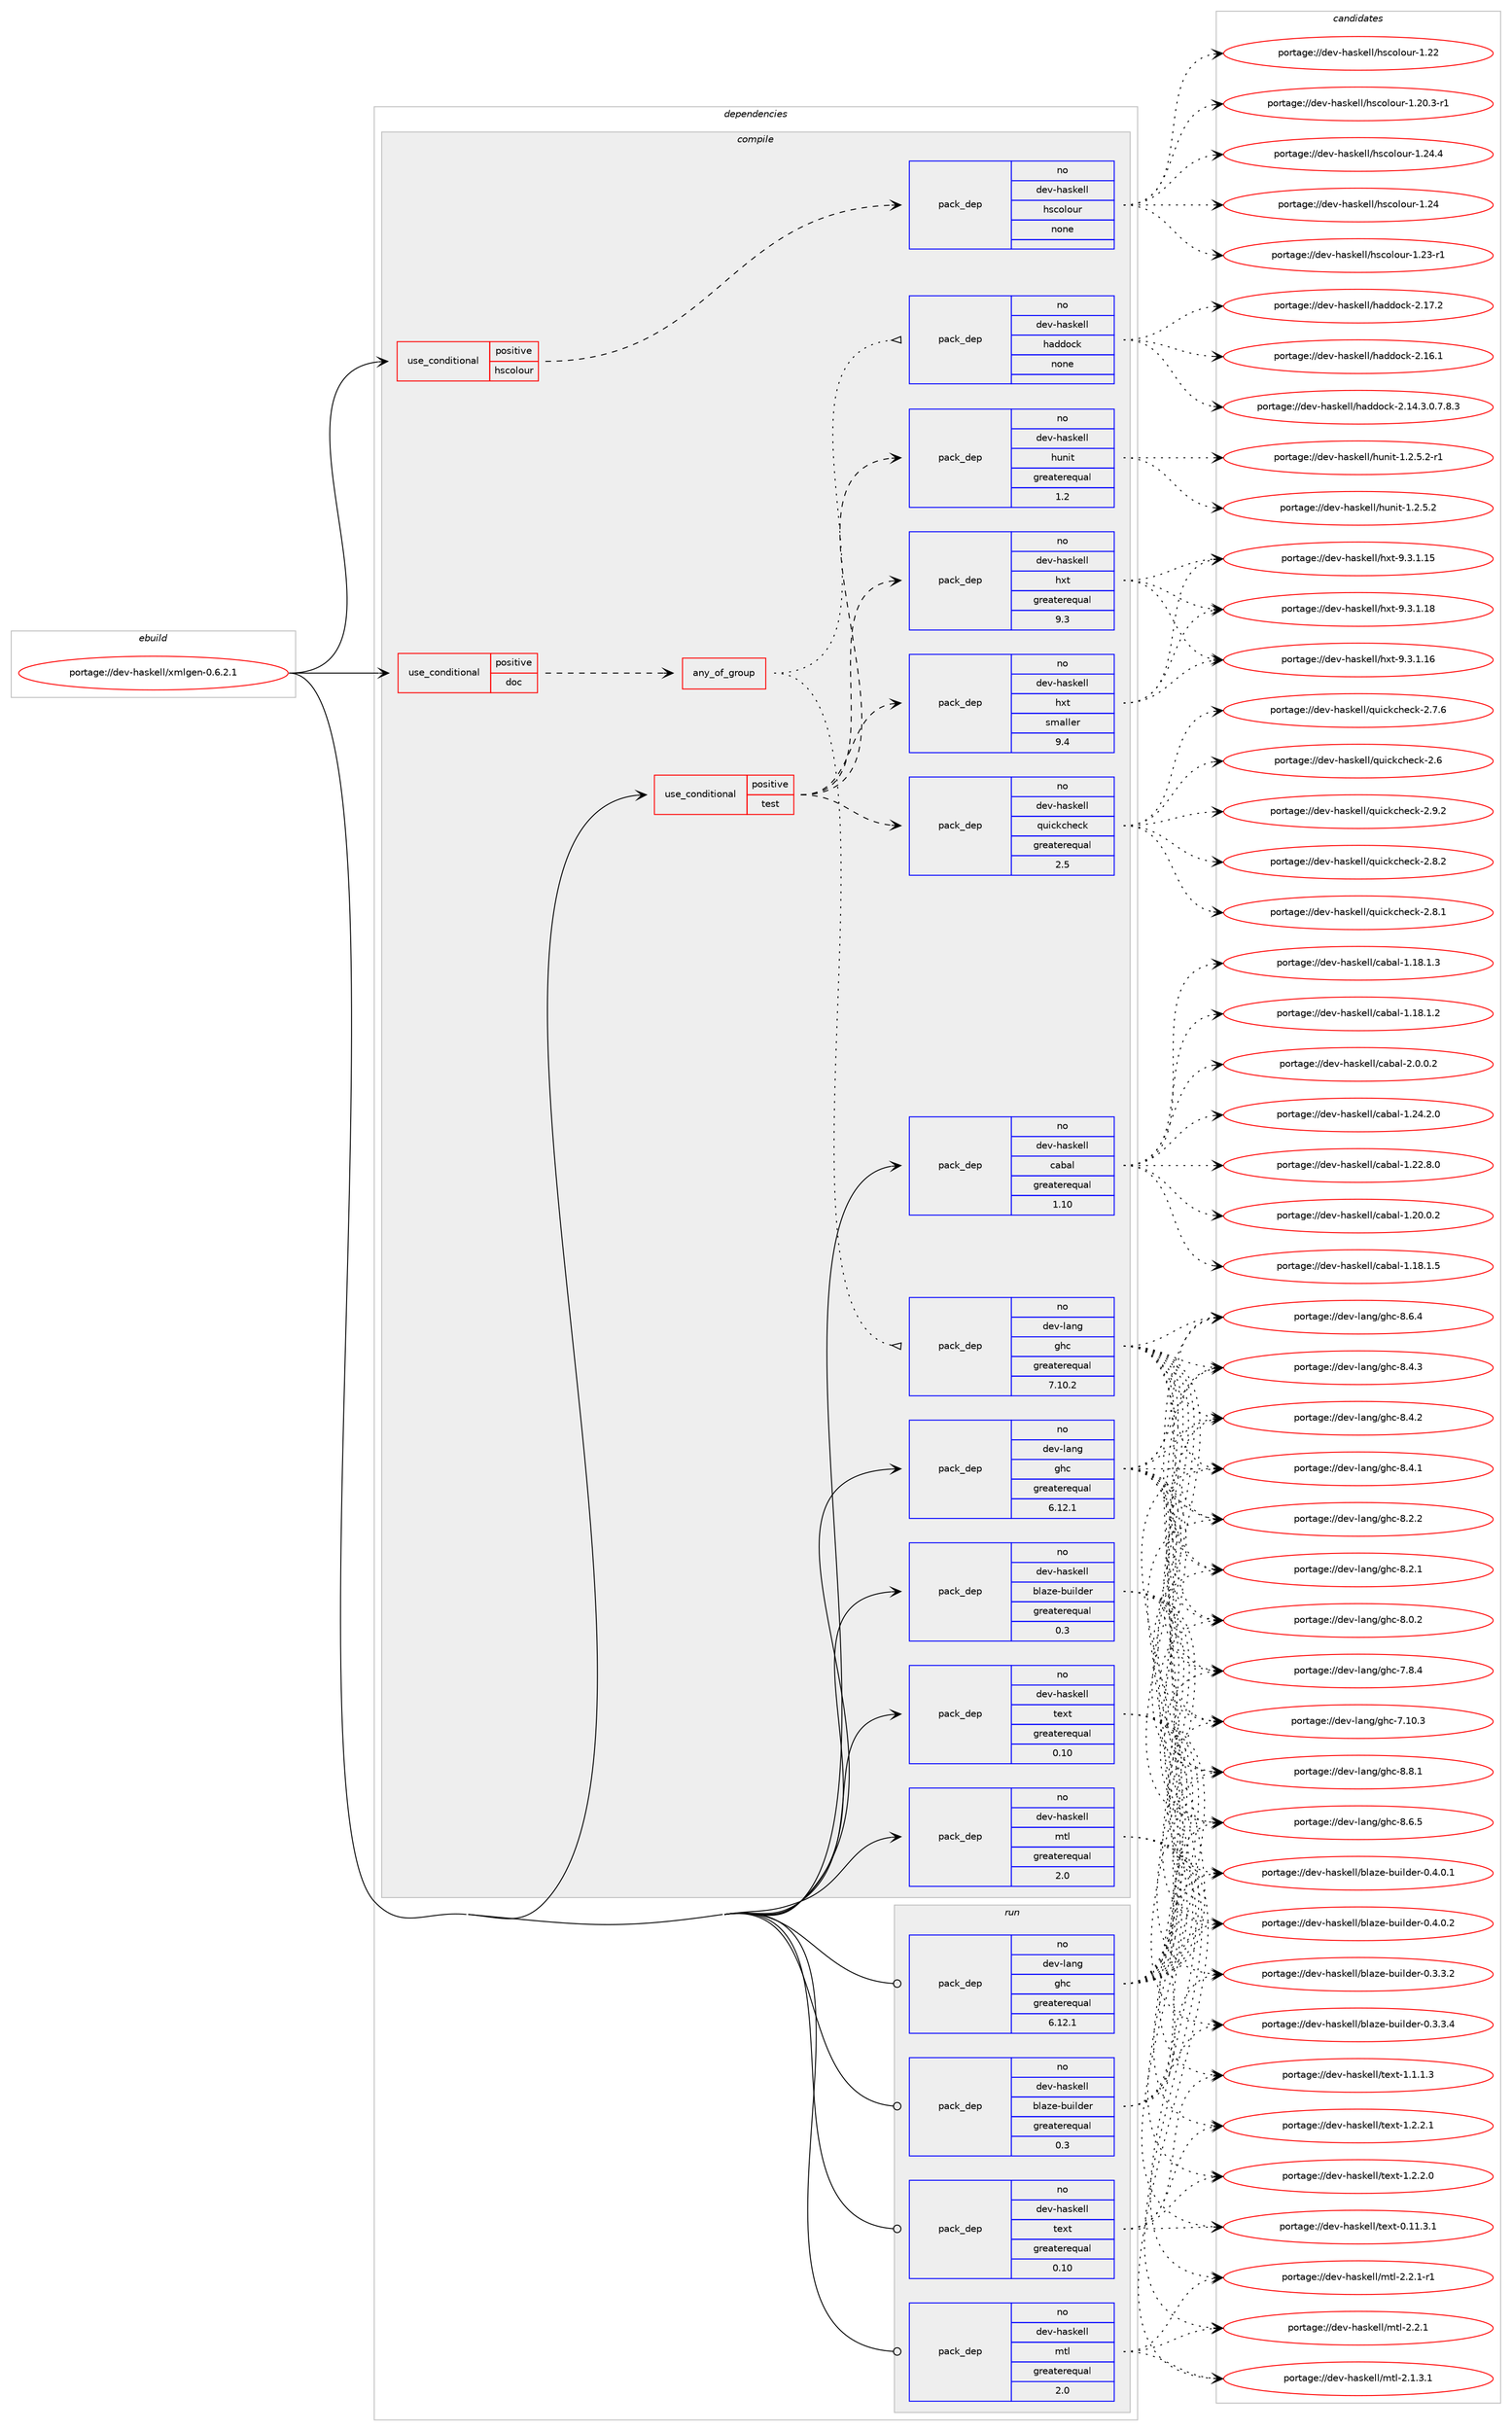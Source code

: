 digraph prolog {

# *************
# Graph options
# *************

newrank=true;
concentrate=true;
compound=true;
graph [rankdir=LR,fontname=Helvetica,fontsize=10,ranksep=1.5];#, ranksep=2.5, nodesep=0.2];
edge  [arrowhead=vee];
node  [fontname=Helvetica,fontsize=10];

# **********
# The ebuild
# **********

subgraph cluster_leftcol {
color=gray;
label=<<i>ebuild</i>>;
id [label="portage://dev-haskell/xmlgen-0.6.2.1", color=red, width=4, href="../dev-haskell/xmlgen-0.6.2.1.svg"];
}

# ****************
# The dependencies
# ****************

subgraph cluster_midcol {
color=gray;
label=<<i>dependencies</i>>;
subgraph cluster_compile {
fillcolor="#eeeeee";
style=filled;
label=<<i>compile</i>>;
subgraph cond130901 {
dependency537577 [label=<<TABLE BORDER="0" CELLBORDER="1" CELLSPACING="0" CELLPADDING="4"><TR><TD ROWSPAN="3" CELLPADDING="10">use_conditional</TD></TR><TR><TD>positive</TD></TR><TR><TD>doc</TD></TR></TABLE>>, shape=none, color=red];
subgraph any5440 {
dependency537578 [label=<<TABLE BORDER="0" CELLBORDER="1" CELLSPACING="0" CELLPADDING="4"><TR><TD CELLPADDING="10">any_of_group</TD></TR></TABLE>>, shape=none, color=red];subgraph pack400999 {
dependency537579 [label=<<TABLE BORDER="0" CELLBORDER="1" CELLSPACING="0" CELLPADDING="4" WIDTH="220"><TR><TD ROWSPAN="6" CELLPADDING="30">pack_dep</TD></TR><TR><TD WIDTH="110">no</TD></TR><TR><TD>dev-haskell</TD></TR><TR><TD>haddock</TD></TR><TR><TD>none</TD></TR><TR><TD></TD></TR></TABLE>>, shape=none, color=blue];
}
dependency537578:e -> dependency537579:w [weight=20,style="dotted",arrowhead="oinv"];
subgraph pack401000 {
dependency537580 [label=<<TABLE BORDER="0" CELLBORDER="1" CELLSPACING="0" CELLPADDING="4" WIDTH="220"><TR><TD ROWSPAN="6" CELLPADDING="30">pack_dep</TD></TR><TR><TD WIDTH="110">no</TD></TR><TR><TD>dev-lang</TD></TR><TR><TD>ghc</TD></TR><TR><TD>greaterequal</TD></TR><TR><TD>7.10.2</TD></TR></TABLE>>, shape=none, color=blue];
}
dependency537578:e -> dependency537580:w [weight=20,style="dotted",arrowhead="oinv"];
}
dependency537577:e -> dependency537578:w [weight=20,style="dashed",arrowhead="vee"];
}
id:e -> dependency537577:w [weight=20,style="solid",arrowhead="vee"];
subgraph cond130902 {
dependency537581 [label=<<TABLE BORDER="0" CELLBORDER="1" CELLSPACING="0" CELLPADDING="4"><TR><TD ROWSPAN="3" CELLPADDING="10">use_conditional</TD></TR><TR><TD>positive</TD></TR><TR><TD>hscolour</TD></TR></TABLE>>, shape=none, color=red];
subgraph pack401001 {
dependency537582 [label=<<TABLE BORDER="0" CELLBORDER="1" CELLSPACING="0" CELLPADDING="4" WIDTH="220"><TR><TD ROWSPAN="6" CELLPADDING="30">pack_dep</TD></TR><TR><TD WIDTH="110">no</TD></TR><TR><TD>dev-haskell</TD></TR><TR><TD>hscolour</TD></TR><TR><TD>none</TD></TR><TR><TD></TD></TR></TABLE>>, shape=none, color=blue];
}
dependency537581:e -> dependency537582:w [weight=20,style="dashed",arrowhead="vee"];
}
id:e -> dependency537581:w [weight=20,style="solid",arrowhead="vee"];
subgraph cond130903 {
dependency537583 [label=<<TABLE BORDER="0" CELLBORDER="1" CELLSPACING="0" CELLPADDING="4"><TR><TD ROWSPAN="3" CELLPADDING="10">use_conditional</TD></TR><TR><TD>positive</TD></TR><TR><TD>test</TD></TR></TABLE>>, shape=none, color=red];
subgraph pack401002 {
dependency537584 [label=<<TABLE BORDER="0" CELLBORDER="1" CELLSPACING="0" CELLPADDING="4" WIDTH="220"><TR><TD ROWSPAN="6" CELLPADDING="30">pack_dep</TD></TR><TR><TD WIDTH="110">no</TD></TR><TR><TD>dev-haskell</TD></TR><TR><TD>hunit</TD></TR><TR><TD>greaterequal</TD></TR><TR><TD>1.2</TD></TR></TABLE>>, shape=none, color=blue];
}
dependency537583:e -> dependency537584:w [weight=20,style="dashed",arrowhead="vee"];
subgraph pack401003 {
dependency537585 [label=<<TABLE BORDER="0" CELLBORDER="1" CELLSPACING="0" CELLPADDING="4" WIDTH="220"><TR><TD ROWSPAN="6" CELLPADDING="30">pack_dep</TD></TR><TR><TD WIDTH="110">no</TD></TR><TR><TD>dev-haskell</TD></TR><TR><TD>hxt</TD></TR><TR><TD>greaterequal</TD></TR><TR><TD>9.3</TD></TR></TABLE>>, shape=none, color=blue];
}
dependency537583:e -> dependency537585:w [weight=20,style="dashed",arrowhead="vee"];
subgraph pack401004 {
dependency537586 [label=<<TABLE BORDER="0" CELLBORDER="1" CELLSPACING="0" CELLPADDING="4" WIDTH="220"><TR><TD ROWSPAN="6" CELLPADDING="30">pack_dep</TD></TR><TR><TD WIDTH="110">no</TD></TR><TR><TD>dev-haskell</TD></TR><TR><TD>hxt</TD></TR><TR><TD>smaller</TD></TR><TR><TD>9.4</TD></TR></TABLE>>, shape=none, color=blue];
}
dependency537583:e -> dependency537586:w [weight=20,style="dashed",arrowhead="vee"];
subgraph pack401005 {
dependency537587 [label=<<TABLE BORDER="0" CELLBORDER="1" CELLSPACING="0" CELLPADDING="4" WIDTH="220"><TR><TD ROWSPAN="6" CELLPADDING="30">pack_dep</TD></TR><TR><TD WIDTH="110">no</TD></TR><TR><TD>dev-haskell</TD></TR><TR><TD>quickcheck</TD></TR><TR><TD>greaterequal</TD></TR><TR><TD>2.5</TD></TR></TABLE>>, shape=none, color=blue];
}
dependency537583:e -> dependency537587:w [weight=20,style="dashed",arrowhead="vee"];
}
id:e -> dependency537583:w [weight=20,style="solid",arrowhead="vee"];
subgraph pack401006 {
dependency537588 [label=<<TABLE BORDER="0" CELLBORDER="1" CELLSPACING="0" CELLPADDING="4" WIDTH="220"><TR><TD ROWSPAN="6" CELLPADDING="30">pack_dep</TD></TR><TR><TD WIDTH="110">no</TD></TR><TR><TD>dev-haskell</TD></TR><TR><TD>blaze-builder</TD></TR><TR><TD>greaterequal</TD></TR><TR><TD>0.3</TD></TR></TABLE>>, shape=none, color=blue];
}
id:e -> dependency537588:w [weight=20,style="solid",arrowhead="vee"];
subgraph pack401007 {
dependency537589 [label=<<TABLE BORDER="0" CELLBORDER="1" CELLSPACING="0" CELLPADDING="4" WIDTH="220"><TR><TD ROWSPAN="6" CELLPADDING="30">pack_dep</TD></TR><TR><TD WIDTH="110">no</TD></TR><TR><TD>dev-haskell</TD></TR><TR><TD>cabal</TD></TR><TR><TD>greaterequal</TD></TR><TR><TD>1.10</TD></TR></TABLE>>, shape=none, color=blue];
}
id:e -> dependency537589:w [weight=20,style="solid",arrowhead="vee"];
subgraph pack401008 {
dependency537590 [label=<<TABLE BORDER="0" CELLBORDER="1" CELLSPACING="0" CELLPADDING="4" WIDTH="220"><TR><TD ROWSPAN="6" CELLPADDING="30">pack_dep</TD></TR><TR><TD WIDTH="110">no</TD></TR><TR><TD>dev-haskell</TD></TR><TR><TD>mtl</TD></TR><TR><TD>greaterequal</TD></TR><TR><TD>2.0</TD></TR></TABLE>>, shape=none, color=blue];
}
id:e -> dependency537590:w [weight=20,style="solid",arrowhead="vee"];
subgraph pack401009 {
dependency537591 [label=<<TABLE BORDER="0" CELLBORDER="1" CELLSPACING="0" CELLPADDING="4" WIDTH="220"><TR><TD ROWSPAN="6" CELLPADDING="30">pack_dep</TD></TR><TR><TD WIDTH="110">no</TD></TR><TR><TD>dev-haskell</TD></TR><TR><TD>text</TD></TR><TR><TD>greaterequal</TD></TR><TR><TD>0.10</TD></TR></TABLE>>, shape=none, color=blue];
}
id:e -> dependency537591:w [weight=20,style="solid",arrowhead="vee"];
subgraph pack401010 {
dependency537592 [label=<<TABLE BORDER="0" CELLBORDER="1" CELLSPACING="0" CELLPADDING="4" WIDTH="220"><TR><TD ROWSPAN="6" CELLPADDING="30">pack_dep</TD></TR><TR><TD WIDTH="110">no</TD></TR><TR><TD>dev-lang</TD></TR><TR><TD>ghc</TD></TR><TR><TD>greaterequal</TD></TR><TR><TD>6.12.1</TD></TR></TABLE>>, shape=none, color=blue];
}
id:e -> dependency537592:w [weight=20,style="solid",arrowhead="vee"];
}
subgraph cluster_compileandrun {
fillcolor="#eeeeee";
style=filled;
label=<<i>compile and run</i>>;
}
subgraph cluster_run {
fillcolor="#eeeeee";
style=filled;
label=<<i>run</i>>;
subgraph pack401011 {
dependency537593 [label=<<TABLE BORDER="0" CELLBORDER="1" CELLSPACING="0" CELLPADDING="4" WIDTH="220"><TR><TD ROWSPAN="6" CELLPADDING="30">pack_dep</TD></TR><TR><TD WIDTH="110">no</TD></TR><TR><TD>dev-haskell</TD></TR><TR><TD>blaze-builder</TD></TR><TR><TD>greaterequal</TD></TR><TR><TD>0.3</TD></TR></TABLE>>, shape=none, color=blue];
}
id:e -> dependency537593:w [weight=20,style="solid",arrowhead="odot"];
subgraph pack401012 {
dependency537594 [label=<<TABLE BORDER="0" CELLBORDER="1" CELLSPACING="0" CELLPADDING="4" WIDTH="220"><TR><TD ROWSPAN="6" CELLPADDING="30">pack_dep</TD></TR><TR><TD WIDTH="110">no</TD></TR><TR><TD>dev-haskell</TD></TR><TR><TD>mtl</TD></TR><TR><TD>greaterequal</TD></TR><TR><TD>2.0</TD></TR></TABLE>>, shape=none, color=blue];
}
id:e -> dependency537594:w [weight=20,style="solid",arrowhead="odot"];
subgraph pack401013 {
dependency537595 [label=<<TABLE BORDER="0" CELLBORDER="1" CELLSPACING="0" CELLPADDING="4" WIDTH="220"><TR><TD ROWSPAN="6" CELLPADDING="30">pack_dep</TD></TR><TR><TD WIDTH="110">no</TD></TR><TR><TD>dev-haskell</TD></TR><TR><TD>text</TD></TR><TR><TD>greaterequal</TD></TR><TR><TD>0.10</TD></TR></TABLE>>, shape=none, color=blue];
}
id:e -> dependency537595:w [weight=20,style="solid",arrowhead="odot"];
subgraph pack401014 {
dependency537596 [label=<<TABLE BORDER="0" CELLBORDER="1" CELLSPACING="0" CELLPADDING="4" WIDTH="220"><TR><TD ROWSPAN="6" CELLPADDING="30">pack_dep</TD></TR><TR><TD WIDTH="110">no</TD></TR><TR><TD>dev-lang</TD></TR><TR><TD>ghc</TD></TR><TR><TD>greaterequal</TD></TR><TR><TD>6.12.1</TD></TR></TABLE>>, shape=none, color=blue];
}
id:e -> dependency537596:w [weight=20,style="solid",arrowhead="odot"];
}
}

# **************
# The candidates
# **************

subgraph cluster_choices {
rank=same;
color=gray;
label=<<i>candidates</i>>;

subgraph choice400999 {
color=black;
nodesep=1;
choice100101118451049711510710110810847104971001001119910745504649554650 [label="portage://dev-haskell/haddock-2.17.2", color=red, width=4,href="../dev-haskell/haddock-2.17.2.svg"];
choice100101118451049711510710110810847104971001001119910745504649544649 [label="portage://dev-haskell/haddock-2.16.1", color=red, width=4,href="../dev-haskell/haddock-2.16.1.svg"];
choice1001011184510497115107101108108471049710010011199107455046495246514648465546564651 [label="portage://dev-haskell/haddock-2.14.3.0.7.8.3", color=red, width=4,href="../dev-haskell/haddock-2.14.3.0.7.8.3.svg"];
dependency537579:e -> choice100101118451049711510710110810847104971001001119910745504649554650:w [style=dotted,weight="100"];
dependency537579:e -> choice100101118451049711510710110810847104971001001119910745504649544649:w [style=dotted,weight="100"];
dependency537579:e -> choice1001011184510497115107101108108471049710010011199107455046495246514648465546564651:w [style=dotted,weight="100"];
}
subgraph choice401000 {
color=black;
nodesep=1;
choice10010111845108971101034710310499455646564649 [label="portage://dev-lang/ghc-8.8.1", color=red, width=4,href="../dev-lang/ghc-8.8.1.svg"];
choice10010111845108971101034710310499455646544653 [label="portage://dev-lang/ghc-8.6.5", color=red, width=4,href="../dev-lang/ghc-8.6.5.svg"];
choice10010111845108971101034710310499455646544652 [label="portage://dev-lang/ghc-8.6.4", color=red, width=4,href="../dev-lang/ghc-8.6.4.svg"];
choice10010111845108971101034710310499455646524651 [label="portage://dev-lang/ghc-8.4.3", color=red, width=4,href="../dev-lang/ghc-8.4.3.svg"];
choice10010111845108971101034710310499455646524650 [label="portage://dev-lang/ghc-8.4.2", color=red, width=4,href="../dev-lang/ghc-8.4.2.svg"];
choice10010111845108971101034710310499455646524649 [label="portage://dev-lang/ghc-8.4.1", color=red, width=4,href="../dev-lang/ghc-8.4.1.svg"];
choice10010111845108971101034710310499455646504650 [label="portage://dev-lang/ghc-8.2.2", color=red, width=4,href="../dev-lang/ghc-8.2.2.svg"];
choice10010111845108971101034710310499455646504649 [label="portage://dev-lang/ghc-8.2.1", color=red, width=4,href="../dev-lang/ghc-8.2.1.svg"];
choice10010111845108971101034710310499455646484650 [label="portage://dev-lang/ghc-8.0.2", color=red, width=4,href="../dev-lang/ghc-8.0.2.svg"];
choice10010111845108971101034710310499455546564652 [label="portage://dev-lang/ghc-7.8.4", color=red, width=4,href="../dev-lang/ghc-7.8.4.svg"];
choice1001011184510897110103471031049945554649484651 [label="portage://dev-lang/ghc-7.10.3", color=red, width=4,href="../dev-lang/ghc-7.10.3.svg"];
dependency537580:e -> choice10010111845108971101034710310499455646564649:w [style=dotted,weight="100"];
dependency537580:e -> choice10010111845108971101034710310499455646544653:w [style=dotted,weight="100"];
dependency537580:e -> choice10010111845108971101034710310499455646544652:w [style=dotted,weight="100"];
dependency537580:e -> choice10010111845108971101034710310499455646524651:w [style=dotted,weight="100"];
dependency537580:e -> choice10010111845108971101034710310499455646524650:w [style=dotted,weight="100"];
dependency537580:e -> choice10010111845108971101034710310499455646524649:w [style=dotted,weight="100"];
dependency537580:e -> choice10010111845108971101034710310499455646504650:w [style=dotted,weight="100"];
dependency537580:e -> choice10010111845108971101034710310499455646504649:w [style=dotted,weight="100"];
dependency537580:e -> choice10010111845108971101034710310499455646484650:w [style=dotted,weight="100"];
dependency537580:e -> choice10010111845108971101034710310499455546564652:w [style=dotted,weight="100"];
dependency537580:e -> choice1001011184510897110103471031049945554649484651:w [style=dotted,weight="100"];
}
subgraph choice401001 {
color=black;
nodesep=1;
choice1001011184510497115107101108108471041159911110811111711445494650524652 [label="portage://dev-haskell/hscolour-1.24.4", color=red, width=4,href="../dev-haskell/hscolour-1.24.4.svg"];
choice100101118451049711510710110810847104115991111081111171144549465052 [label="portage://dev-haskell/hscolour-1.24", color=red, width=4,href="../dev-haskell/hscolour-1.24.svg"];
choice1001011184510497115107101108108471041159911110811111711445494650514511449 [label="portage://dev-haskell/hscolour-1.23-r1", color=red, width=4,href="../dev-haskell/hscolour-1.23-r1.svg"];
choice100101118451049711510710110810847104115991111081111171144549465050 [label="portage://dev-haskell/hscolour-1.22", color=red, width=4,href="../dev-haskell/hscolour-1.22.svg"];
choice10010111845104971151071011081084710411599111108111117114454946504846514511449 [label="portage://dev-haskell/hscolour-1.20.3-r1", color=red, width=4,href="../dev-haskell/hscolour-1.20.3-r1.svg"];
dependency537582:e -> choice1001011184510497115107101108108471041159911110811111711445494650524652:w [style=dotted,weight="100"];
dependency537582:e -> choice100101118451049711510710110810847104115991111081111171144549465052:w [style=dotted,weight="100"];
dependency537582:e -> choice1001011184510497115107101108108471041159911110811111711445494650514511449:w [style=dotted,weight="100"];
dependency537582:e -> choice100101118451049711510710110810847104115991111081111171144549465050:w [style=dotted,weight="100"];
dependency537582:e -> choice10010111845104971151071011081084710411599111108111117114454946504846514511449:w [style=dotted,weight="100"];
}
subgraph choice401002 {
color=black;
nodesep=1;
choice10010111845104971151071011081084710411711010511645494650465346504511449 [label="portage://dev-haskell/hunit-1.2.5.2-r1", color=red, width=4,href="../dev-haskell/hunit-1.2.5.2-r1.svg"];
choice1001011184510497115107101108108471041171101051164549465046534650 [label="portage://dev-haskell/hunit-1.2.5.2", color=red, width=4,href="../dev-haskell/hunit-1.2.5.2.svg"];
dependency537584:e -> choice10010111845104971151071011081084710411711010511645494650465346504511449:w [style=dotted,weight="100"];
dependency537584:e -> choice1001011184510497115107101108108471041171101051164549465046534650:w [style=dotted,weight="100"];
}
subgraph choice401003 {
color=black;
nodesep=1;
choice100101118451049711510710110810847104120116455746514649464956 [label="portage://dev-haskell/hxt-9.3.1.18", color=red, width=4,href="../dev-haskell/hxt-9.3.1.18.svg"];
choice100101118451049711510710110810847104120116455746514649464954 [label="portage://dev-haskell/hxt-9.3.1.16", color=red, width=4,href="../dev-haskell/hxt-9.3.1.16.svg"];
choice100101118451049711510710110810847104120116455746514649464953 [label="portage://dev-haskell/hxt-9.3.1.15", color=red, width=4,href="../dev-haskell/hxt-9.3.1.15.svg"];
dependency537585:e -> choice100101118451049711510710110810847104120116455746514649464956:w [style=dotted,weight="100"];
dependency537585:e -> choice100101118451049711510710110810847104120116455746514649464954:w [style=dotted,weight="100"];
dependency537585:e -> choice100101118451049711510710110810847104120116455746514649464953:w [style=dotted,weight="100"];
}
subgraph choice401004 {
color=black;
nodesep=1;
choice100101118451049711510710110810847104120116455746514649464956 [label="portage://dev-haskell/hxt-9.3.1.18", color=red, width=4,href="../dev-haskell/hxt-9.3.1.18.svg"];
choice100101118451049711510710110810847104120116455746514649464954 [label="portage://dev-haskell/hxt-9.3.1.16", color=red, width=4,href="../dev-haskell/hxt-9.3.1.16.svg"];
choice100101118451049711510710110810847104120116455746514649464953 [label="portage://dev-haskell/hxt-9.3.1.15", color=red, width=4,href="../dev-haskell/hxt-9.3.1.15.svg"];
dependency537586:e -> choice100101118451049711510710110810847104120116455746514649464956:w [style=dotted,weight="100"];
dependency537586:e -> choice100101118451049711510710110810847104120116455746514649464954:w [style=dotted,weight="100"];
dependency537586:e -> choice100101118451049711510710110810847104120116455746514649464953:w [style=dotted,weight="100"];
}
subgraph choice401005 {
color=black;
nodesep=1;
choice100101118451049711510710110810847113117105991079910410199107455046574650 [label="portage://dev-haskell/quickcheck-2.9.2", color=red, width=4,href="../dev-haskell/quickcheck-2.9.2.svg"];
choice100101118451049711510710110810847113117105991079910410199107455046564650 [label="portage://dev-haskell/quickcheck-2.8.2", color=red, width=4,href="../dev-haskell/quickcheck-2.8.2.svg"];
choice100101118451049711510710110810847113117105991079910410199107455046564649 [label="portage://dev-haskell/quickcheck-2.8.1", color=red, width=4,href="../dev-haskell/quickcheck-2.8.1.svg"];
choice100101118451049711510710110810847113117105991079910410199107455046554654 [label="portage://dev-haskell/quickcheck-2.7.6", color=red, width=4,href="../dev-haskell/quickcheck-2.7.6.svg"];
choice10010111845104971151071011081084711311710599107991041019910745504654 [label="portage://dev-haskell/quickcheck-2.6", color=red, width=4,href="../dev-haskell/quickcheck-2.6.svg"];
dependency537587:e -> choice100101118451049711510710110810847113117105991079910410199107455046574650:w [style=dotted,weight="100"];
dependency537587:e -> choice100101118451049711510710110810847113117105991079910410199107455046564650:w [style=dotted,weight="100"];
dependency537587:e -> choice100101118451049711510710110810847113117105991079910410199107455046564649:w [style=dotted,weight="100"];
dependency537587:e -> choice100101118451049711510710110810847113117105991079910410199107455046554654:w [style=dotted,weight="100"];
dependency537587:e -> choice10010111845104971151071011081084711311710599107991041019910745504654:w [style=dotted,weight="100"];
}
subgraph choice401006 {
color=black;
nodesep=1;
choice100101118451049711510710110810847981089712210145981171051081001011144548465246484650 [label="portage://dev-haskell/blaze-builder-0.4.0.2", color=red, width=4,href="../dev-haskell/blaze-builder-0.4.0.2.svg"];
choice100101118451049711510710110810847981089712210145981171051081001011144548465246484649 [label="portage://dev-haskell/blaze-builder-0.4.0.1", color=red, width=4,href="../dev-haskell/blaze-builder-0.4.0.1.svg"];
choice100101118451049711510710110810847981089712210145981171051081001011144548465146514652 [label="portage://dev-haskell/blaze-builder-0.3.3.4", color=red, width=4,href="../dev-haskell/blaze-builder-0.3.3.4.svg"];
choice100101118451049711510710110810847981089712210145981171051081001011144548465146514650 [label="portage://dev-haskell/blaze-builder-0.3.3.2", color=red, width=4,href="../dev-haskell/blaze-builder-0.3.3.2.svg"];
dependency537588:e -> choice100101118451049711510710110810847981089712210145981171051081001011144548465246484650:w [style=dotted,weight="100"];
dependency537588:e -> choice100101118451049711510710110810847981089712210145981171051081001011144548465246484649:w [style=dotted,weight="100"];
dependency537588:e -> choice100101118451049711510710110810847981089712210145981171051081001011144548465146514652:w [style=dotted,weight="100"];
dependency537588:e -> choice100101118451049711510710110810847981089712210145981171051081001011144548465146514650:w [style=dotted,weight="100"];
}
subgraph choice401007 {
color=black;
nodesep=1;
choice100101118451049711510710110810847999798971084550464846484650 [label="portage://dev-haskell/cabal-2.0.0.2", color=red, width=4,href="../dev-haskell/cabal-2.0.0.2.svg"];
choice10010111845104971151071011081084799979897108454946505246504648 [label="portage://dev-haskell/cabal-1.24.2.0", color=red, width=4,href="../dev-haskell/cabal-1.24.2.0.svg"];
choice10010111845104971151071011081084799979897108454946505046564648 [label="portage://dev-haskell/cabal-1.22.8.0", color=red, width=4,href="../dev-haskell/cabal-1.22.8.0.svg"];
choice10010111845104971151071011081084799979897108454946504846484650 [label="portage://dev-haskell/cabal-1.20.0.2", color=red, width=4,href="../dev-haskell/cabal-1.20.0.2.svg"];
choice10010111845104971151071011081084799979897108454946495646494653 [label="portage://dev-haskell/cabal-1.18.1.5", color=red, width=4,href="../dev-haskell/cabal-1.18.1.5.svg"];
choice10010111845104971151071011081084799979897108454946495646494651 [label="portage://dev-haskell/cabal-1.18.1.3", color=red, width=4,href="../dev-haskell/cabal-1.18.1.3.svg"];
choice10010111845104971151071011081084799979897108454946495646494650 [label="portage://dev-haskell/cabal-1.18.1.2", color=red, width=4,href="../dev-haskell/cabal-1.18.1.2.svg"];
dependency537589:e -> choice100101118451049711510710110810847999798971084550464846484650:w [style=dotted,weight="100"];
dependency537589:e -> choice10010111845104971151071011081084799979897108454946505246504648:w [style=dotted,weight="100"];
dependency537589:e -> choice10010111845104971151071011081084799979897108454946505046564648:w [style=dotted,weight="100"];
dependency537589:e -> choice10010111845104971151071011081084799979897108454946504846484650:w [style=dotted,weight="100"];
dependency537589:e -> choice10010111845104971151071011081084799979897108454946495646494653:w [style=dotted,weight="100"];
dependency537589:e -> choice10010111845104971151071011081084799979897108454946495646494651:w [style=dotted,weight="100"];
dependency537589:e -> choice10010111845104971151071011081084799979897108454946495646494650:w [style=dotted,weight="100"];
}
subgraph choice401008 {
color=black;
nodesep=1;
choice1001011184510497115107101108108471091161084550465046494511449 [label="portage://dev-haskell/mtl-2.2.1-r1", color=red, width=4,href="../dev-haskell/mtl-2.2.1-r1.svg"];
choice100101118451049711510710110810847109116108455046504649 [label="portage://dev-haskell/mtl-2.2.1", color=red, width=4,href="../dev-haskell/mtl-2.2.1.svg"];
choice1001011184510497115107101108108471091161084550464946514649 [label="portage://dev-haskell/mtl-2.1.3.1", color=red, width=4,href="../dev-haskell/mtl-2.1.3.1.svg"];
dependency537590:e -> choice1001011184510497115107101108108471091161084550465046494511449:w [style=dotted,weight="100"];
dependency537590:e -> choice100101118451049711510710110810847109116108455046504649:w [style=dotted,weight="100"];
dependency537590:e -> choice1001011184510497115107101108108471091161084550464946514649:w [style=dotted,weight="100"];
}
subgraph choice401009 {
color=black;
nodesep=1;
choice1001011184510497115107101108108471161011201164549465046504649 [label="portage://dev-haskell/text-1.2.2.1", color=red, width=4,href="../dev-haskell/text-1.2.2.1.svg"];
choice1001011184510497115107101108108471161011201164549465046504648 [label="portage://dev-haskell/text-1.2.2.0", color=red, width=4,href="../dev-haskell/text-1.2.2.0.svg"];
choice1001011184510497115107101108108471161011201164549464946494651 [label="portage://dev-haskell/text-1.1.1.3", color=red, width=4,href="../dev-haskell/text-1.1.1.3.svg"];
choice100101118451049711510710110810847116101120116454846494946514649 [label="portage://dev-haskell/text-0.11.3.1", color=red, width=4,href="../dev-haskell/text-0.11.3.1.svg"];
dependency537591:e -> choice1001011184510497115107101108108471161011201164549465046504649:w [style=dotted,weight="100"];
dependency537591:e -> choice1001011184510497115107101108108471161011201164549465046504648:w [style=dotted,weight="100"];
dependency537591:e -> choice1001011184510497115107101108108471161011201164549464946494651:w [style=dotted,weight="100"];
dependency537591:e -> choice100101118451049711510710110810847116101120116454846494946514649:w [style=dotted,weight="100"];
}
subgraph choice401010 {
color=black;
nodesep=1;
choice10010111845108971101034710310499455646564649 [label="portage://dev-lang/ghc-8.8.1", color=red, width=4,href="../dev-lang/ghc-8.8.1.svg"];
choice10010111845108971101034710310499455646544653 [label="portage://dev-lang/ghc-8.6.5", color=red, width=4,href="../dev-lang/ghc-8.6.5.svg"];
choice10010111845108971101034710310499455646544652 [label="portage://dev-lang/ghc-8.6.4", color=red, width=4,href="../dev-lang/ghc-8.6.4.svg"];
choice10010111845108971101034710310499455646524651 [label="portage://dev-lang/ghc-8.4.3", color=red, width=4,href="../dev-lang/ghc-8.4.3.svg"];
choice10010111845108971101034710310499455646524650 [label="portage://dev-lang/ghc-8.4.2", color=red, width=4,href="../dev-lang/ghc-8.4.2.svg"];
choice10010111845108971101034710310499455646524649 [label="portage://dev-lang/ghc-8.4.1", color=red, width=4,href="../dev-lang/ghc-8.4.1.svg"];
choice10010111845108971101034710310499455646504650 [label="portage://dev-lang/ghc-8.2.2", color=red, width=4,href="../dev-lang/ghc-8.2.2.svg"];
choice10010111845108971101034710310499455646504649 [label="portage://dev-lang/ghc-8.2.1", color=red, width=4,href="../dev-lang/ghc-8.2.1.svg"];
choice10010111845108971101034710310499455646484650 [label="portage://dev-lang/ghc-8.0.2", color=red, width=4,href="../dev-lang/ghc-8.0.2.svg"];
choice10010111845108971101034710310499455546564652 [label="portage://dev-lang/ghc-7.8.4", color=red, width=4,href="../dev-lang/ghc-7.8.4.svg"];
choice1001011184510897110103471031049945554649484651 [label="portage://dev-lang/ghc-7.10.3", color=red, width=4,href="../dev-lang/ghc-7.10.3.svg"];
dependency537592:e -> choice10010111845108971101034710310499455646564649:w [style=dotted,weight="100"];
dependency537592:e -> choice10010111845108971101034710310499455646544653:w [style=dotted,weight="100"];
dependency537592:e -> choice10010111845108971101034710310499455646544652:w [style=dotted,weight="100"];
dependency537592:e -> choice10010111845108971101034710310499455646524651:w [style=dotted,weight="100"];
dependency537592:e -> choice10010111845108971101034710310499455646524650:w [style=dotted,weight="100"];
dependency537592:e -> choice10010111845108971101034710310499455646524649:w [style=dotted,weight="100"];
dependency537592:e -> choice10010111845108971101034710310499455646504650:w [style=dotted,weight="100"];
dependency537592:e -> choice10010111845108971101034710310499455646504649:w [style=dotted,weight="100"];
dependency537592:e -> choice10010111845108971101034710310499455646484650:w [style=dotted,weight="100"];
dependency537592:e -> choice10010111845108971101034710310499455546564652:w [style=dotted,weight="100"];
dependency537592:e -> choice1001011184510897110103471031049945554649484651:w [style=dotted,weight="100"];
}
subgraph choice401011 {
color=black;
nodesep=1;
choice100101118451049711510710110810847981089712210145981171051081001011144548465246484650 [label="portage://dev-haskell/blaze-builder-0.4.0.2", color=red, width=4,href="../dev-haskell/blaze-builder-0.4.0.2.svg"];
choice100101118451049711510710110810847981089712210145981171051081001011144548465246484649 [label="portage://dev-haskell/blaze-builder-0.4.0.1", color=red, width=4,href="../dev-haskell/blaze-builder-0.4.0.1.svg"];
choice100101118451049711510710110810847981089712210145981171051081001011144548465146514652 [label="portage://dev-haskell/blaze-builder-0.3.3.4", color=red, width=4,href="../dev-haskell/blaze-builder-0.3.3.4.svg"];
choice100101118451049711510710110810847981089712210145981171051081001011144548465146514650 [label="portage://dev-haskell/blaze-builder-0.3.3.2", color=red, width=4,href="../dev-haskell/blaze-builder-0.3.3.2.svg"];
dependency537593:e -> choice100101118451049711510710110810847981089712210145981171051081001011144548465246484650:w [style=dotted,weight="100"];
dependency537593:e -> choice100101118451049711510710110810847981089712210145981171051081001011144548465246484649:w [style=dotted,weight="100"];
dependency537593:e -> choice100101118451049711510710110810847981089712210145981171051081001011144548465146514652:w [style=dotted,weight="100"];
dependency537593:e -> choice100101118451049711510710110810847981089712210145981171051081001011144548465146514650:w [style=dotted,weight="100"];
}
subgraph choice401012 {
color=black;
nodesep=1;
choice1001011184510497115107101108108471091161084550465046494511449 [label="portage://dev-haskell/mtl-2.2.1-r1", color=red, width=4,href="../dev-haskell/mtl-2.2.1-r1.svg"];
choice100101118451049711510710110810847109116108455046504649 [label="portage://dev-haskell/mtl-2.2.1", color=red, width=4,href="../dev-haskell/mtl-2.2.1.svg"];
choice1001011184510497115107101108108471091161084550464946514649 [label="portage://dev-haskell/mtl-2.1.3.1", color=red, width=4,href="../dev-haskell/mtl-2.1.3.1.svg"];
dependency537594:e -> choice1001011184510497115107101108108471091161084550465046494511449:w [style=dotted,weight="100"];
dependency537594:e -> choice100101118451049711510710110810847109116108455046504649:w [style=dotted,weight="100"];
dependency537594:e -> choice1001011184510497115107101108108471091161084550464946514649:w [style=dotted,weight="100"];
}
subgraph choice401013 {
color=black;
nodesep=1;
choice1001011184510497115107101108108471161011201164549465046504649 [label="portage://dev-haskell/text-1.2.2.1", color=red, width=4,href="../dev-haskell/text-1.2.2.1.svg"];
choice1001011184510497115107101108108471161011201164549465046504648 [label="portage://dev-haskell/text-1.2.2.0", color=red, width=4,href="../dev-haskell/text-1.2.2.0.svg"];
choice1001011184510497115107101108108471161011201164549464946494651 [label="portage://dev-haskell/text-1.1.1.3", color=red, width=4,href="../dev-haskell/text-1.1.1.3.svg"];
choice100101118451049711510710110810847116101120116454846494946514649 [label="portage://dev-haskell/text-0.11.3.1", color=red, width=4,href="../dev-haskell/text-0.11.3.1.svg"];
dependency537595:e -> choice1001011184510497115107101108108471161011201164549465046504649:w [style=dotted,weight="100"];
dependency537595:e -> choice1001011184510497115107101108108471161011201164549465046504648:w [style=dotted,weight="100"];
dependency537595:e -> choice1001011184510497115107101108108471161011201164549464946494651:w [style=dotted,weight="100"];
dependency537595:e -> choice100101118451049711510710110810847116101120116454846494946514649:w [style=dotted,weight="100"];
}
subgraph choice401014 {
color=black;
nodesep=1;
choice10010111845108971101034710310499455646564649 [label="portage://dev-lang/ghc-8.8.1", color=red, width=4,href="../dev-lang/ghc-8.8.1.svg"];
choice10010111845108971101034710310499455646544653 [label="portage://dev-lang/ghc-8.6.5", color=red, width=4,href="../dev-lang/ghc-8.6.5.svg"];
choice10010111845108971101034710310499455646544652 [label="portage://dev-lang/ghc-8.6.4", color=red, width=4,href="../dev-lang/ghc-8.6.4.svg"];
choice10010111845108971101034710310499455646524651 [label="portage://dev-lang/ghc-8.4.3", color=red, width=4,href="../dev-lang/ghc-8.4.3.svg"];
choice10010111845108971101034710310499455646524650 [label="portage://dev-lang/ghc-8.4.2", color=red, width=4,href="../dev-lang/ghc-8.4.2.svg"];
choice10010111845108971101034710310499455646524649 [label="portage://dev-lang/ghc-8.4.1", color=red, width=4,href="../dev-lang/ghc-8.4.1.svg"];
choice10010111845108971101034710310499455646504650 [label="portage://dev-lang/ghc-8.2.2", color=red, width=4,href="../dev-lang/ghc-8.2.2.svg"];
choice10010111845108971101034710310499455646504649 [label="portage://dev-lang/ghc-8.2.1", color=red, width=4,href="../dev-lang/ghc-8.2.1.svg"];
choice10010111845108971101034710310499455646484650 [label="portage://dev-lang/ghc-8.0.2", color=red, width=4,href="../dev-lang/ghc-8.0.2.svg"];
choice10010111845108971101034710310499455546564652 [label="portage://dev-lang/ghc-7.8.4", color=red, width=4,href="../dev-lang/ghc-7.8.4.svg"];
choice1001011184510897110103471031049945554649484651 [label="portage://dev-lang/ghc-7.10.3", color=red, width=4,href="../dev-lang/ghc-7.10.3.svg"];
dependency537596:e -> choice10010111845108971101034710310499455646564649:w [style=dotted,weight="100"];
dependency537596:e -> choice10010111845108971101034710310499455646544653:w [style=dotted,weight="100"];
dependency537596:e -> choice10010111845108971101034710310499455646544652:w [style=dotted,weight="100"];
dependency537596:e -> choice10010111845108971101034710310499455646524651:w [style=dotted,weight="100"];
dependency537596:e -> choice10010111845108971101034710310499455646524650:w [style=dotted,weight="100"];
dependency537596:e -> choice10010111845108971101034710310499455646524649:w [style=dotted,weight="100"];
dependency537596:e -> choice10010111845108971101034710310499455646504650:w [style=dotted,weight="100"];
dependency537596:e -> choice10010111845108971101034710310499455646504649:w [style=dotted,weight="100"];
dependency537596:e -> choice10010111845108971101034710310499455646484650:w [style=dotted,weight="100"];
dependency537596:e -> choice10010111845108971101034710310499455546564652:w [style=dotted,weight="100"];
dependency537596:e -> choice1001011184510897110103471031049945554649484651:w [style=dotted,weight="100"];
}
}

}
